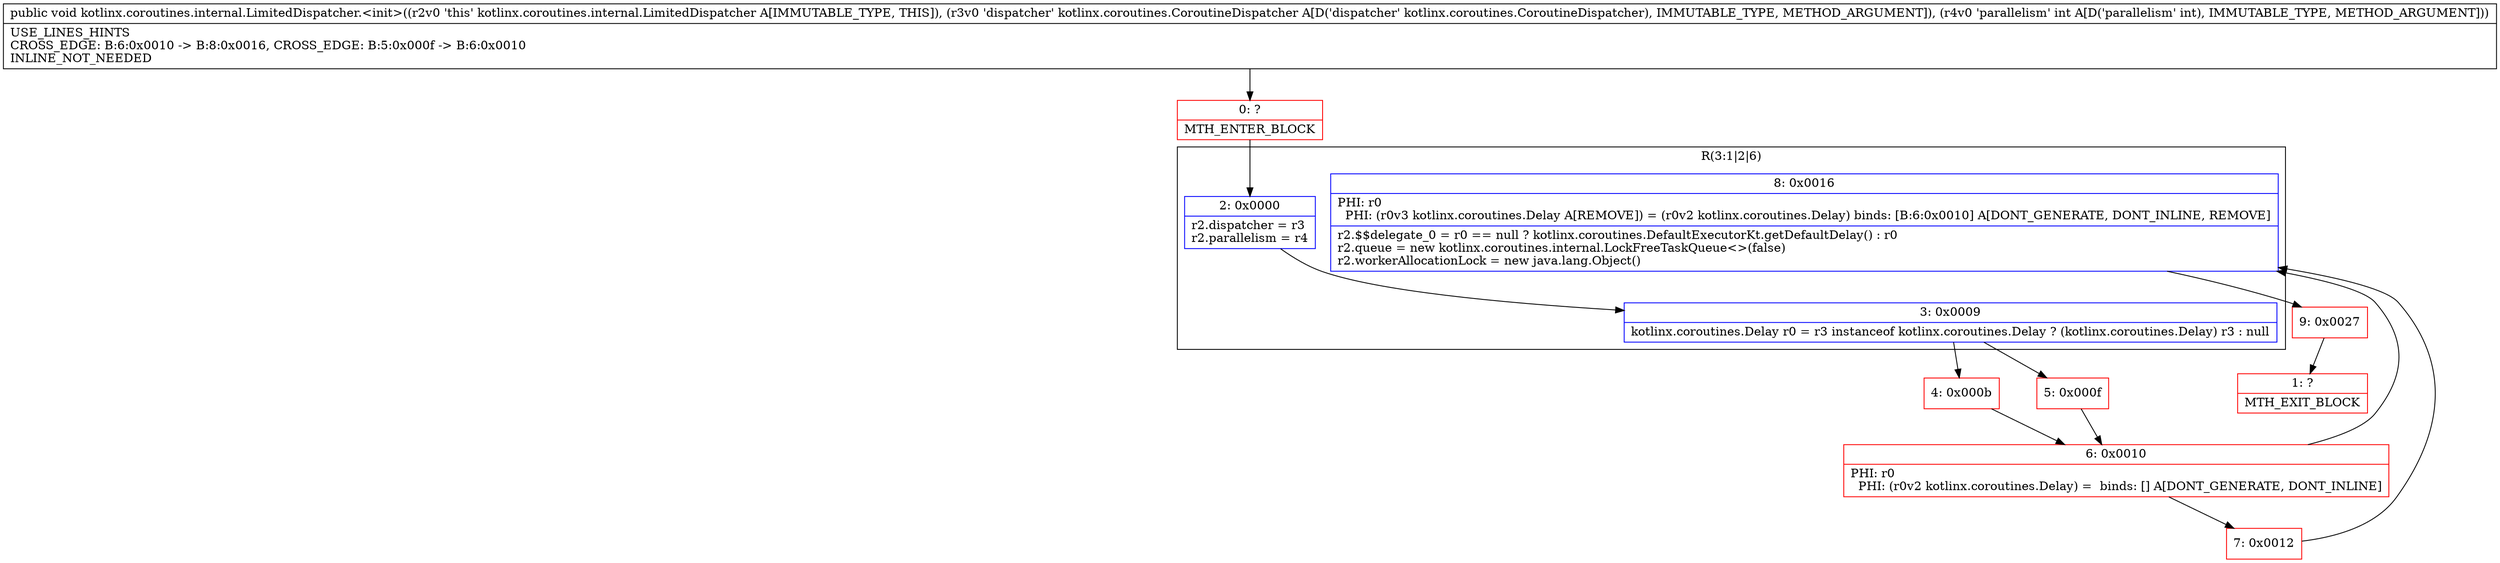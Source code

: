digraph "CFG forkotlinx.coroutines.internal.LimitedDispatcher.\<init\>(Lkotlinx\/coroutines\/CoroutineDispatcher;I)V" {
subgraph cluster_Region_1420082360 {
label = "R(3:1|2|6)";
node [shape=record,color=blue];
Node_2 [shape=record,label="{2\:\ 0x0000|r2.dispatcher = r3\lr2.parallelism = r4\l}"];
Node_3 [shape=record,label="{3\:\ 0x0009|kotlinx.coroutines.Delay r0 = r3 instanceof kotlinx.coroutines.Delay ? (kotlinx.coroutines.Delay) r3 : null\l}"];
Node_8 [shape=record,label="{8\:\ 0x0016|PHI: r0 \l  PHI: (r0v3 kotlinx.coroutines.Delay A[REMOVE]) = (r0v2 kotlinx.coroutines.Delay) binds: [B:6:0x0010] A[DONT_GENERATE, DONT_INLINE, REMOVE]\l|r2.$$delegate_0 = r0 == null ? kotlinx.coroutines.DefaultExecutorKt.getDefaultDelay() : r0\lr2.queue = new kotlinx.coroutines.internal.LockFreeTaskQueue\<\>(false)\lr2.workerAllocationLock = new java.lang.Object()\l}"];
}
Node_0 [shape=record,color=red,label="{0\:\ ?|MTH_ENTER_BLOCK\l}"];
Node_4 [shape=record,color=red,label="{4\:\ 0x000b}"];
Node_6 [shape=record,color=red,label="{6\:\ 0x0010|PHI: r0 \l  PHI: (r0v2 kotlinx.coroutines.Delay) =  binds: [] A[DONT_GENERATE, DONT_INLINE]\l}"];
Node_7 [shape=record,color=red,label="{7\:\ 0x0012}"];
Node_9 [shape=record,color=red,label="{9\:\ 0x0027}"];
Node_1 [shape=record,color=red,label="{1\:\ ?|MTH_EXIT_BLOCK\l}"];
Node_5 [shape=record,color=red,label="{5\:\ 0x000f}"];
MethodNode[shape=record,label="{public void kotlinx.coroutines.internal.LimitedDispatcher.\<init\>((r2v0 'this' kotlinx.coroutines.internal.LimitedDispatcher A[IMMUTABLE_TYPE, THIS]), (r3v0 'dispatcher' kotlinx.coroutines.CoroutineDispatcher A[D('dispatcher' kotlinx.coroutines.CoroutineDispatcher), IMMUTABLE_TYPE, METHOD_ARGUMENT]), (r4v0 'parallelism' int A[D('parallelism' int), IMMUTABLE_TYPE, METHOD_ARGUMENT]))  | USE_LINES_HINTS\lCROSS_EDGE: B:6:0x0010 \-\> B:8:0x0016, CROSS_EDGE: B:5:0x000f \-\> B:6:0x0010\lINLINE_NOT_NEEDED\l}"];
MethodNode -> Node_0;Node_2 -> Node_3;
Node_3 -> Node_4;
Node_3 -> Node_5;
Node_8 -> Node_9;
Node_0 -> Node_2;
Node_4 -> Node_6;
Node_6 -> Node_7;
Node_6 -> Node_8;
Node_7 -> Node_8;
Node_9 -> Node_1;
Node_5 -> Node_6;
}

